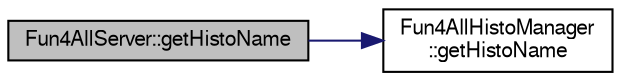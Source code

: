 digraph "Fun4AllServer::getHistoName"
{
  bgcolor="transparent";
  edge [fontname="FreeSans",fontsize="10",labelfontname="FreeSans",labelfontsize="10"];
  node [fontname="FreeSans",fontsize="10",shape=record];
  rankdir="LR";
  Node1 [label="Fun4AllServer::getHistoName",height=0.2,width=0.4,color="black", fillcolor="grey75", style="filled" fontcolor="black"];
  Node1 -> Node2 [color="midnightblue",fontsize="10",style="solid",fontname="FreeSans"];
  Node2 [label="Fun4AllHistoManager\l::getHistoName",height=0.2,width=0.4,color="black",URL="$d3/d96/classFun4AllHistoManager.html#a616c4ed0e1b29aefd1fc9014cd633a9d"];
}
